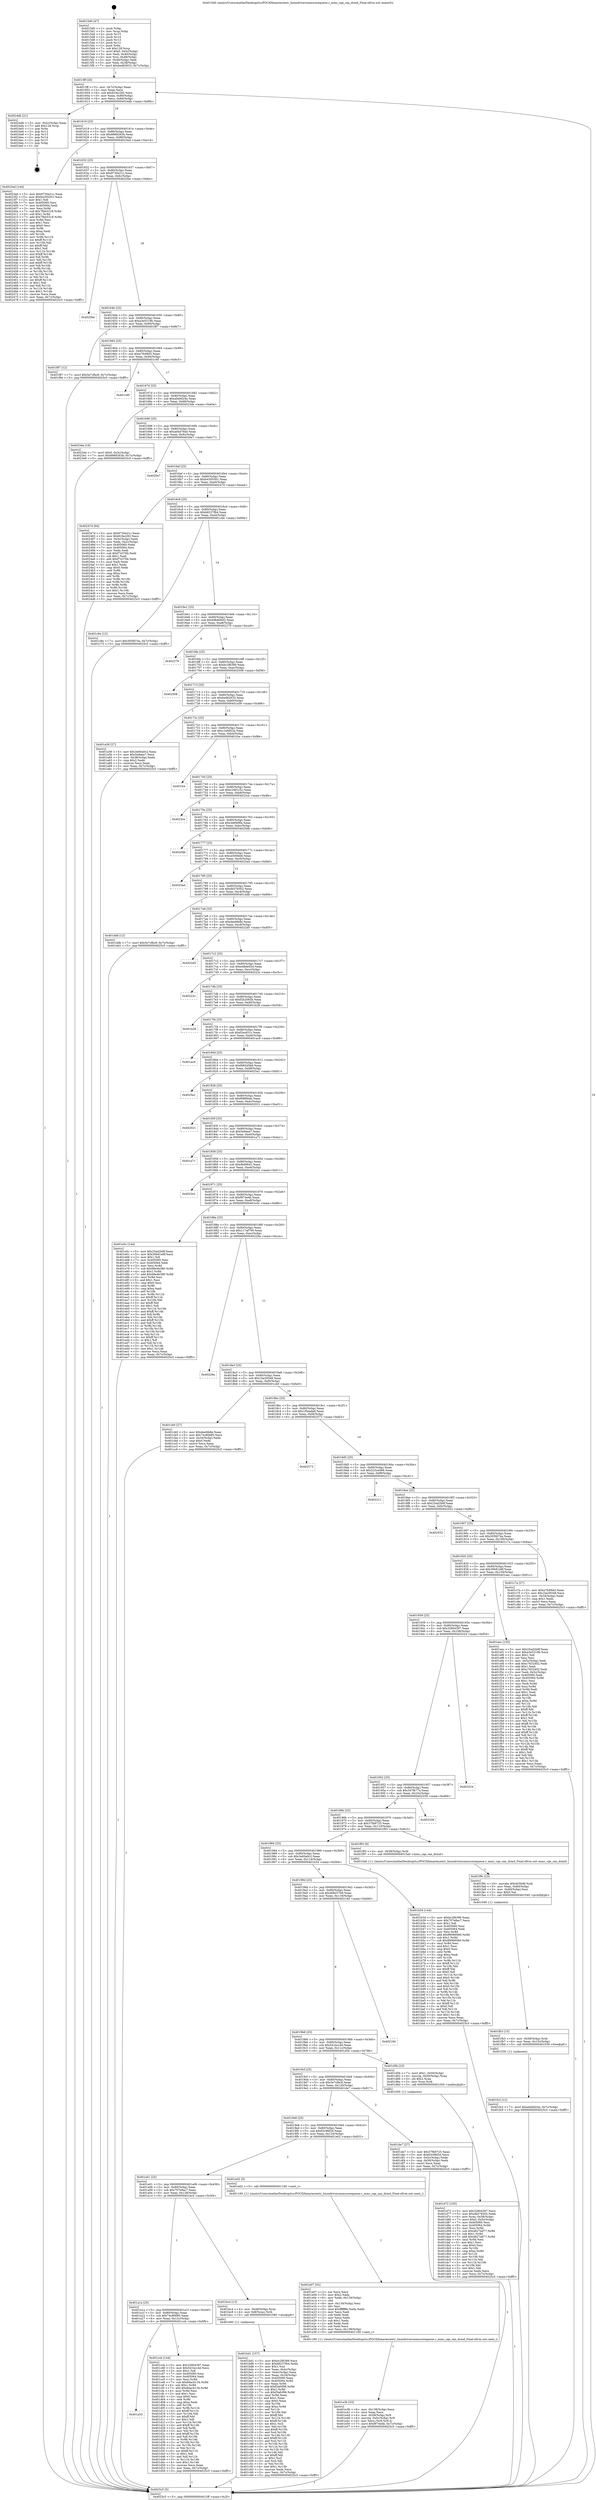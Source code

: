 digraph "0x4015d0" {
  label = "0x4015d0 (/mnt/c/Users/mathe/Desktop/tcc/POCII/binaries/extr_linuxdriversmmccorequeue.c_mmc_cqe_can_dcmd_Final-ollvm.out::main(0))"
  labelloc = "t"
  node[shape=record]

  Entry [label="",width=0.3,height=0.3,shape=circle,fillcolor=black,style=filled]
  "0x4015ff" [label="{
     0x4015ff [26]\l
     | [instrs]\l
     &nbsp;&nbsp;0x4015ff \<+3\>: mov -0x7c(%rbp),%eax\l
     &nbsp;&nbsp;0x401602 \<+2\>: mov %eax,%ecx\l
     &nbsp;&nbsp;0x401604 \<+6\>: sub $0x81fec282,%ecx\l
     &nbsp;&nbsp;0x40160a \<+3\>: mov %eax,-0x80(%rbp)\l
     &nbsp;&nbsp;0x40160d \<+6\>: mov %ecx,-0x84(%rbp)\l
     &nbsp;&nbsp;0x401613 \<+6\>: je 00000000004024db \<main+0xf0b\>\l
  }"]
  "0x4024db" [label="{
     0x4024db [21]\l
     | [instrs]\l
     &nbsp;&nbsp;0x4024db \<+3\>: mov -0x2c(%rbp),%eax\l
     &nbsp;&nbsp;0x4024de \<+7\>: add $0x128,%rsp\l
     &nbsp;&nbsp;0x4024e5 \<+1\>: pop %rbx\l
     &nbsp;&nbsp;0x4024e6 \<+2\>: pop %r12\l
     &nbsp;&nbsp;0x4024e8 \<+2\>: pop %r13\l
     &nbsp;&nbsp;0x4024ea \<+2\>: pop %r14\l
     &nbsp;&nbsp;0x4024ec \<+2\>: pop %r15\l
     &nbsp;&nbsp;0x4024ee \<+1\>: pop %rbp\l
     &nbsp;&nbsp;0x4024ef \<+1\>: ret\l
  }"]
  "0x401619" [label="{
     0x401619 [25]\l
     | [instrs]\l
     &nbsp;&nbsp;0x401619 \<+5\>: jmp 000000000040161e \<main+0x4e\>\l
     &nbsp;&nbsp;0x40161e \<+3\>: mov -0x80(%rbp),%eax\l
     &nbsp;&nbsp;0x401621 \<+5\>: sub $0x8968263b,%eax\l
     &nbsp;&nbsp;0x401626 \<+6\>: mov %eax,-0x88(%rbp)\l
     &nbsp;&nbsp;0x40162c \<+6\>: je 00000000004023ed \<main+0xe1d\>\l
  }"]
  Exit [label="",width=0.3,height=0.3,shape=circle,fillcolor=black,style=filled,peripheries=2]
  "0x4023ed" [label="{
     0x4023ed [144]\l
     | [instrs]\l
     &nbsp;&nbsp;0x4023ed \<+5\>: mov $0x9730e21c,%eax\l
     &nbsp;&nbsp;0x4023f2 \<+5\>: mov $0xb4305501,%ecx\l
     &nbsp;&nbsp;0x4023f7 \<+2\>: mov $0x1,%dl\l
     &nbsp;&nbsp;0x4023f9 \<+7\>: mov 0x405060,%esi\l
     &nbsp;&nbsp;0x402400 \<+7\>: mov 0x405064,%edi\l
     &nbsp;&nbsp;0x402407 \<+3\>: mov %esi,%r8d\l
     &nbsp;&nbsp;0x40240a \<+7\>: sub $0x7fbb5318,%r8d\l
     &nbsp;&nbsp;0x402411 \<+4\>: sub $0x1,%r8d\l
     &nbsp;&nbsp;0x402415 \<+7\>: add $0x7fbb5318,%r8d\l
     &nbsp;&nbsp;0x40241c \<+4\>: imul %r8d,%esi\l
     &nbsp;&nbsp;0x402420 \<+3\>: and $0x1,%esi\l
     &nbsp;&nbsp;0x402423 \<+3\>: cmp $0x0,%esi\l
     &nbsp;&nbsp;0x402426 \<+4\>: sete %r9b\l
     &nbsp;&nbsp;0x40242a \<+3\>: cmp $0xa,%edi\l
     &nbsp;&nbsp;0x40242d \<+4\>: setl %r10b\l
     &nbsp;&nbsp;0x402431 \<+3\>: mov %r9b,%r11b\l
     &nbsp;&nbsp;0x402434 \<+4\>: xor $0xff,%r11b\l
     &nbsp;&nbsp;0x402438 \<+3\>: mov %r10b,%bl\l
     &nbsp;&nbsp;0x40243b \<+3\>: xor $0xff,%bl\l
     &nbsp;&nbsp;0x40243e \<+3\>: xor $0x1,%dl\l
     &nbsp;&nbsp;0x402441 \<+3\>: mov %r11b,%r14b\l
     &nbsp;&nbsp;0x402444 \<+4\>: and $0xff,%r14b\l
     &nbsp;&nbsp;0x402448 \<+3\>: and %dl,%r9b\l
     &nbsp;&nbsp;0x40244b \<+3\>: mov %bl,%r15b\l
     &nbsp;&nbsp;0x40244e \<+4\>: and $0xff,%r15b\l
     &nbsp;&nbsp;0x402452 \<+3\>: and %dl,%r10b\l
     &nbsp;&nbsp;0x402455 \<+3\>: or %r9b,%r14b\l
     &nbsp;&nbsp;0x402458 \<+3\>: or %r10b,%r15b\l
     &nbsp;&nbsp;0x40245b \<+3\>: xor %r15b,%r14b\l
     &nbsp;&nbsp;0x40245e \<+3\>: or %bl,%r11b\l
     &nbsp;&nbsp;0x402461 \<+4\>: xor $0xff,%r11b\l
     &nbsp;&nbsp;0x402465 \<+3\>: or $0x1,%dl\l
     &nbsp;&nbsp;0x402468 \<+3\>: and %dl,%r11b\l
     &nbsp;&nbsp;0x40246b \<+3\>: or %r11b,%r14b\l
     &nbsp;&nbsp;0x40246e \<+4\>: test $0x1,%r14b\l
     &nbsp;&nbsp;0x402472 \<+3\>: cmovne %ecx,%eax\l
     &nbsp;&nbsp;0x402475 \<+3\>: mov %eax,-0x7c(%rbp)\l
     &nbsp;&nbsp;0x402478 \<+5\>: jmp 00000000004025c5 \<main+0xff5\>\l
  }"]
  "0x401632" [label="{
     0x401632 [25]\l
     | [instrs]\l
     &nbsp;&nbsp;0x401632 \<+5\>: jmp 0000000000401637 \<main+0x67\>\l
     &nbsp;&nbsp;0x401637 \<+3\>: mov -0x80(%rbp),%eax\l
     &nbsp;&nbsp;0x40163a \<+5\>: sub $0x9730e21c,%eax\l
     &nbsp;&nbsp;0x40163f \<+6\>: mov %eax,-0x8c(%rbp)\l
     &nbsp;&nbsp;0x401645 \<+6\>: je 00000000004025be \<main+0xfee\>\l
  }"]
  "0x401fc2" [label="{
     0x401fc2 [12]\l
     | [instrs]\l
     &nbsp;&nbsp;0x401fc2 \<+7\>: movl $0xa9a9d24e,-0x7c(%rbp)\l
     &nbsp;&nbsp;0x401fc9 \<+5\>: jmp 00000000004025c5 \<main+0xff5\>\l
  }"]
  "0x4025be" [label="{
     0x4025be\l
  }", style=dashed]
  "0x40164b" [label="{
     0x40164b [25]\l
     | [instrs]\l
     &nbsp;&nbsp;0x40164b \<+5\>: jmp 0000000000401650 \<main+0x80\>\l
     &nbsp;&nbsp;0x401650 \<+3\>: mov -0x80(%rbp),%eax\l
     &nbsp;&nbsp;0x401653 \<+5\>: sub $0xa3e5319b,%eax\l
     &nbsp;&nbsp;0x401658 \<+6\>: mov %eax,-0x90(%rbp)\l
     &nbsp;&nbsp;0x40165e \<+6\>: je 0000000000401f87 \<main+0x9b7\>\l
  }"]
  "0x401fb3" [label="{
     0x401fb3 [15]\l
     | [instrs]\l
     &nbsp;&nbsp;0x401fb3 \<+4\>: mov -0x58(%rbp),%rdi\l
     &nbsp;&nbsp;0x401fb7 \<+6\>: mov %eax,-0x13c(%rbp)\l
     &nbsp;&nbsp;0x401fbd \<+5\>: call 0000000000401030 \<free@plt\>\l
     | [calls]\l
     &nbsp;&nbsp;0x401030 \{1\} (unknown)\l
  }"]
  "0x401f87" [label="{
     0x401f87 [12]\l
     | [instrs]\l
     &nbsp;&nbsp;0x401f87 \<+7\>: movl $0x5e7cfbc9,-0x7c(%rbp)\l
     &nbsp;&nbsp;0x401f8e \<+5\>: jmp 00000000004025c5 \<main+0xff5\>\l
  }"]
  "0x401664" [label="{
     0x401664 [25]\l
     | [instrs]\l
     &nbsp;&nbsp;0x401664 \<+5\>: jmp 0000000000401669 \<main+0x99\>\l
     &nbsp;&nbsp;0x401669 \<+3\>: mov -0x80(%rbp),%eax\l
     &nbsp;&nbsp;0x40166c \<+5\>: sub $0xa7fc89d3,%eax\l
     &nbsp;&nbsp;0x401671 \<+6\>: mov %eax,-0x94(%rbp)\l
     &nbsp;&nbsp;0x401677 \<+6\>: je 0000000000401c95 \<main+0x6c5\>\l
  }"]
  "0x401f9c" [label="{
     0x401f9c [23]\l
     | [instrs]\l
     &nbsp;&nbsp;0x401f9c \<+10\>: movabs $0x4030d6,%rdi\l
     &nbsp;&nbsp;0x401fa6 \<+3\>: mov %eax,-0x60(%rbp)\l
     &nbsp;&nbsp;0x401fa9 \<+3\>: mov -0x60(%rbp),%esi\l
     &nbsp;&nbsp;0x401fac \<+2\>: mov $0x0,%al\l
     &nbsp;&nbsp;0x401fae \<+5\>: call 0000000000401040 \<printf@plt\>\l
     | [calls]\l
     &nbsp;&nbsp;0x401040 \{1\} (unknown)\l
  }"]
  "0x401c95" [label="{
     0x401c95\l
  }", style=dashed]
  "0x40167d" [label="{
     0x40167d [25]\l
     | [instrs]\l
     &nbsp;&nbsp;0x40167d \<+5\>: jmp 0000000000401682 \<main+0xb2\>\l
     &nbsp;&nbsp;0x401682 \<+3\>: mov -0x80(%rbp),%eax\l
     &nbsp;&nbsp;0x401685 \<+5\>: sub $0xa9a9d24e,%eax\l
     &nbsp;&nbsp;0x40168a \<+6\>: mov %eax,-0x98(%rbp)\l
     &nbsp;&nbsp;0x401690 \<+6\>: je 00000000004023da \<main+0xe0a\>\l
  }"]
  "0x401e3b" [label="{
     0x401e3b [33]\l
     | [instrs]\l
     &nbsp;&nbsp;0x401e3b \<+6\>: mov -0x138(%rbp),%ecx\l
     &nbsp;&nbsp;0x401e41 \<+3\>: imul %eax,%ecx\l
     &nbsp;&nbsp;0x401e44 \<+4\>: mov -0x58(%rbp),%r8\l
     &nbsp;&nbsp;0x401e48 \<+4\>: movslq -0x5c(%rbp),%r9\l
     &nbsp;&nbsp;0x401e4c \<+4\>: mov %ecx,(%r8,%r9,4)\l
     &nbsp;&nbsp;0x401e50 \<+7\>: movl $0xf974e4b,-0x7c(%rbp)\l
     &nbsp;&nbsp;0x401e57 \<+5\>: jmp 00000000004025c5 \<main+0xff5\>\l
  }"]
  "0x4023da" [label="{
     0x4023da [19]\l
     | [instrs]\l
     &nbsp;&nbsp;0x4023da \<+7\>: movl $0x0,-0x3c(%rbp)\l
     &nbsp;&nbsp;0x4023e1 \<+7\>: movl $0x8968263b,-0x7c(%rbp)\l
     &nbsp;&nbsp;0x4023e8 \<+5\>: jmp 00000000004025c5 \<main+0xff5\>\l
  }"]
  "0x401696" [label="{
     0x401696 [25]\l
     | [instrs]\l
     &nbsp;&nbsp;0x401696 \<+5\>: jmp 000000000040169b \<main+0xcb\>\l
     &nbsp;&nbsp;0x40169b \<+3\>: mov -0x80(%rbp),%eax\l
     &nbsp;&nbsp;0x40169e \<+5\>: sub $0xad4d79a0,%eax\l
     &nbsp;&nbsp;0x4016a3 \<+6\>: mov %eax,-0x9c(%rbp)\l
     &nbsp;&nbsp;0x4016a9 \<+6\>: je 00000000004020e7 \<main+0xb17\>\l
  }"]
  "0x401e07" [label="{
     0x401e07 [52]\l
     | [instrs]\l
     &nbsp;&nbsp;0x401e07 \<+2\>: xor %ecx,%ecx\l
     &nbsp;&nbsp;0x401e09 \<+5\>: mov $0x2,%edx\l
     &nbsp;&nbsp;0x401e0e \<+6\>: mov %edx,-0x134(%rbp)\l
     &nbsp;&nbsp;0x401e14 \<+1\>: cltd\l
     &nbsp;&nbsp;0x401e15 \<+6\>: mov -0x134(%rbp),%esi\l
     &nbsp;&nbsp;0x401e1b \<+2\>: idiv %esi\l
     &nbsp;&nbsp;0x401e1d \<+6\>: imul $0xfffffffe,%edx,%edx\l
     &nbsp;&nbsp;0x401e23 \<+2\>: mov %ecx,%edi\l
     &nbsp;&nbsp;0x401e25 \<+2\>: sub %edx,%edi\l
     &nbsp;&nbsp;0x401e27 \<+2\>: mov %ecx,%edx\l
     &nbsp;&nbsp;0x401e29 \<+3\>: sub $0x1,%edx\l
     &nbsp;&nbsp;0x401e2c \<+2\>: add %edx,%edi\l
     &nbsp;&nbsp;0x401e2e \<+2\>: sub %edi,%ecx\l
     &nbsp;&nbsp;0x401e30 \<+6\>: mov %ecx,-0x138(%rbp)\l
     &nbsp;&nbsp;0x401e36 \<+5\>: call 0000000000401160 \<next_i\>\l
     | [calls]\l
     &nbsp;&nbsp;0x401160 \{1\} (/mnt/c/Users/mathe/Desktop/tcc/POCII/binaries/extr_linuxdriversmmccorequeue.c_mmc_cqe_can_dcmd_Final-ollvm.out::next_i)\l
  }"]
  "0x4020e7" [label="{
     0x4020e7\l
  }", style=dashed]
  "0x4016af" [label="{
     0x4016af [25]\l
     | [instrs]\l
     &nbsp;&nbsp;0x4016af \<+5\>: jmp 00000000004016b4 \<main+0xe4\>\l
     &nbsp;&nbsp;0x4016b4 \<+3\>: mov -0x80(%rbp),%eax\l
     &nbsp;&nbsp;0x4016b7 \<+5\>: sub $0xb4305501,%eax\l
     &nbsp;&nbsp;0x4016bc \<+6\>: mov %eax,-0xa0(%rbp)\l
     &nbsp;&nbsp;0x4016c2 \<+6\>: je 000000000040247d \<main+0xead\>\l
  }"]
  "0x401d72" [label="{
     0x401d72 [105]\l
     | [instrs]\l
     &nbsp;&nbsp;0x401d72 \<+5\>: mov $0x32804397,%ecx\l
     &nbsp;&nbsp;0x401d77 \<+5\>: mov $0xdb578302,%edx\l
     &nbsp;&nbsp;0x401d7c \<+4\>: mov %rax,-0x58(%rbp)\l
     &nbsp;&nbsp;0x401d80 \<+7\>: movl $0x0,-0x5c(%rbp)\l
     &nbsp;&nbsp;0x401d87 \<+7\>: mov 0x405060,%esi\l
     &nbsp;&nbsp;0x401d8e \<+8\>: mov 0x405064,%r8d\l
     &nbsp;&nbsp;0x401d96 \<+3\>: mov %esi,%r9d\l
     &nbsp;&nbsp;0x401d99 \<+7\>: sub $0x4827dd77,%r9d\l
     &nbsp;&nbsp;0x401da0 \<+4\>: sub $0x1,%r9d\l
     &nbsp;&nbsp;0x401da4 \<+7\>: add $0x4827dd77,%r9d\l
     &nbsp;&nbsp;0x401dab \<+4\>: imul %r9d,%esi\l
     &nbsp;&nbsp;0x401daf \<+3\>: and $0x1,%esi\l
     &nbsp;&nbsp;0x401db2 \<+3\>: cmp $0x0,%esi\l
     &nbsp;&nbsp;0x401db5 \<+4\>: sete %r10b\l
     &nbsp;&nbsp;0x401db9 \<+4\>: cmp $0xa,%r8d\l
     &nbsp;&nbsp;0x401dbd \<+4\>: setl %r11b\l
     &nbsp;&nbsp;0x401dc1 \<+3\>: mov %r10b,%bl\l
     &nbsp;&nbsp;0x401dc4 \<+3\>: and %r11b,%bl\l
     &nbsp;&nbsp;0x401dc7 \<+3\>: xor %r11b,%r10b\l
     &nbsp;&nbsp;0x401dca \<+3\>: or %r10b,%bl\l
     &nbsp;&nbsp;0x401dcd \<+3\>: test $0x1,%bl\l
     &nbsp;&nbsp;0x401dd0 \<+3\>: cmovne %edx,%ecx\l
     &nbsp;&nbsp;0x401dd3 \<+3\>: mov %ecx,-0x7c(%rbp)\l
     &nbsp;&nbsp;0x401dd6 \<+5\>: jmp 00000000004025c5 \<main+0xff5\>\l
  }"]
  "0x40247d" [label="{
     0x40247d [94]\l
     | [instrs]\l
     &nbsp;&nbsp;0x40247d \<+5\>: mov $0x9730e21c,%eax\l
     &nbsp;&nbsp;0x402482 \<+5\>: mov $0x81fec282,%ecx\l
     &nbsp;&nbsp;0x402487 \<+3\>: mov -0x3c(%rbp),%edx\l
     &nbsp;&nbsp;0x40248a \<+3\>: mov %edx,-0x2c(%rbp)\l
     &nbsp;&nbsp;0x40248d \<+7\>: mov 0x405060,%edx\l
     &nbsp;&nbsp;0x402494 \<+7\>: mov 0x405064,%esi\l
     &nbsp;&nbsp;0x40249b \<+2\>: mov %edx,%edi\l
     &nbsp;&nbsp;0x40249d \<+6\>: sub $0xf74376b,%edi\l
     &nbsp;&nbsp;0x4024a3 \<+3\>: sub $0x1,%edi\l
     &nbsp;&nbsp;0x4024a6 \<+6\>: add $0xf74376b,%edi\l
     &nbsp;&nbsp;0x4024ac \<+3\>: imul %edi,%edx\l
     &nbsp;&nbsp;0x4024af \<+3\>: and $0x1,%edx\l
     &nbsp;&nbsp;0x4024b2 \<+3\>: cmp $0x0,%edx\l
     &nbsp;&nbsp;0x4024b5 \<+4\>: sete %r8b\l
     &nbsp;&nbsp;0x4024b9 \<+3\>: cmp $0xa,%esi\l
     &nbsp;&nbsp;0x4024bc \<+4\>: setl %r9b\l
     &nbsp;&nbsp;0x4024c0 \<+3\>: mov %r8b,%r10b\l
     &nbsp;&nbsp;0x4024c3 \<+3\>: and %r9b,%r10b\l
     &nbsp;&nbsp;0x4024c6 \<+3\>: xor %r9b,%r8b\l
     &nbsp;&nbsp;0x4024c9 \<+3\>: or %r8b,%r10b\l
     &nbsp;&nbsp;0x4024cc \<+4\>: test $0x1,%r10b\l
     &nbsp;&nbsp;0x4024d0 \<+3\>: cmovne %ecx,%eax\l
     &nbsp;&nbsp;0x4024d3 \<+3\>: mov %eax,-0x7c(%rbp)\l
     &nbsp;&nbsp;0x4024d6 \<+5\>: jmp 00000000004025c5 \<main+0xff5\>\l
  }"]
  "0x4016c8" [label="{
     0x4016c8 [25]\l
     | [instrs]\l
     &nbsp;&nbsp;0x4016c8 \<+5\>: jmp 00000000004016cd \<main+0xfd\>\l
     &nbsp;&nbsp;0x4016cd \<+3\>: mov -0x80(%rbp),%eax\l
     &nbsp;&nbsp;0x4016d0 \<+5\>: sub $0xb8237fb4,%eax\l
     &nbsp;&nbsp;0x4016d5 \<+6\>: mov %eax,-0xa4(%rbp)\l
     &nbsp;&nbsp;0x4016db \<+6\>: je 0000000000401c6e \<main+0x69e\>\l
  }"]
  "0x401a33" [label="{
     0x401a33\l
  }", style=dashed]
  "0x401c6e" [label="{
     0x401c6e [12]\l
     | [instrs]\l
     &nbsp;&nbsp;0x401c6e \<+7\>: movl $0x305fd74a,-0x7c(%rbp)\l
     &nbsp;&nbsp;0x401c75 \<+5\>: jmp 00000000004025c5 \<main+0xff5\>\l
  }"]
  "0x4016e1" [label="{
     0x4016e1 [25]\l
     | [instrs]\l
     &nbsp;&nbsp;0x4016e1 \<+5\>: jmp 00000000004016e6 \<main+0x116\>\l
     &nbsp;&nbsp;0x4016e6 \<+3\>: mov -0x80(%rbp),%eax\l
     &nbsp;&nbsp;0x4016e9 \<+5\>: sub $0xb9b8d0d2,%eax\l
     &nbsp;&nbsp;0x4016ee \<+6\>: mov %eax,-0xa8(%rbp)\l
     &nbsp;&nbsp;0x4016f4 \<+6\>: je 0000000000402279 \<main+0xca9\>\l
  }"]
  "0x401ccb" [label="{
     0x401ccb [144]\l
     | [instrs]\l
     &nbsp;&nbsp;0x401ccb \<+5\>: mov $0x32804397,%eax\l
     &nbsp;&nbsp;0x401cd0 \<+5\>: mov $0x541bcc4d,%ecx\l
     &nbsp;&nbsp;0x401cd5 \<+2\>: mov $0x1,%dl\l
     &nbsp;&nbsp;0x401cd7 \<+7\>: mov 0x405060,%esi\l
     &nbsp;&nbsp;0x401cde \<+7\>: mov 0x405064,%edi\l
     &nbsp;&nbsp;0x401ce5 \<+3\>: mov %esi,%r8d\l
     &nbsp;&nbsp;0x401ce8 \<+7\>: sub $0x8dacb134,%r8d\l
     &nbsp;&nbsp;0x401cef \<+4\>: sub $0x1,%r8d\l
     &nbsp;&nbsp;0x401cf3 \<+7\>: add $0x8dacb134,%r8d\l
     &nbsp;&nbsp;0x401cfa \<+4\>: imul %r8d,%esi\l
     &nbsp;&nbsp;0x401cfe \<+3\>: and $0x1,%esi\l
     &nbsp;&nbsp;0x401d01 \<+3\>: cmp $0x0,%esi\l
     &nbsp;&nbsp;0x401d04 \<+4\>: sete %r9b\l
     &nbsp;&nbsp;0x401d08 \<+3\>: cmp $0xa,%edi\l
     &nbsp;&nbsp;0x401d0b \<+4\>: setl %r10b\l
     &nbsp;&nbsp;0x401d0f \<+3\>: mov %r9b,%r11b\l
     &nbsp;&nbsp;0x401d12 \<+4\>: xor $0xff,%r11b\l
     &nbsp;&nbsp;0x401d16 \<+3\>: mov %r10b,%bl\l
     &nbsp;&nbsp;0x401d19 \<+3\>: xor $0xff,%bl\l
     &nbsp;&nbsp;0x401d1c \<+3\>: xor $0x1,%dl\l
     &nbsp;&nbsp;0x401d1f \<+3\>: mov %r11b,%r14b\l
     &nbsp;&nbsp;0x401d22 \<+4\>: and $0xff,%r14b\l
     &nbsp;&nbsp;0x401d26 \<+3\>: and %dl,%r9b\l
     &nbsp;&nbsp;0x401d29 \<+3\>: mov %bl,%r15b\l
     &nbsp;&nbsp;0x401d2c \<+4\>: and $0xff,%r15b\l
     &nbsp;&nbsp;0x401d30 \<+3\>: and %dl,%r10b\l
     &nbsp;&nbsp;0x401d33 \<+3\>: or %r9b,%r14b\l
     &nbsp;&nbsp;0x401d36 \<+3\>: or %r10b,%r15b\l
     &nbsp;&nbsp;0x401d39 \<+3\>: xor %r15b,%r14b\l
     &nbsp;&nbsp;0x401d3c \<+3\>: or %bl,%r11b\l
     &nbsp;&nbsp;0x401d3f \<+4\>: xor $0xff,%r11b\l
     &nbsp;&nbsp;0x401d43 \<+3\>: or $0x1,%dl\l
     &nbsp;&nbsp;0x401d46 \<+3\>: and %dl,%r11b\l
     &nbsp;&nbsp;0x401d49 \<+3\>: or %r11b,%r14b\l
     &nbsp;&nbsp;0x401d4c \<+4\>: test $0x1,%r14b\l
     &nbsp;&nbsp;0x401d50 \<+3\>: cmovne %ecx,%eax\l
     &nbsp;&nbsp;0x401d53 \<+3\>: mov %eax,-0x7c(%rbp)\l
     &nbsp;&nbsp;0x401d56 \<+5\>: jmp 00000000004025c5 \<main+0xff5\>\l
  }"]
  "0x402279" [label="{
     0x402279\l
  }", style=dashed]
  "0x4016fa" [label="{
     0x4016fa [25]\l
     | [instrs]\l
     &nbsp;&nbsp;0x4016fa \<+5\>: jmp 00000000004016ff \<main+0x12f\>\l
     &nbsp;&nbsp;0x4016ff \<+3\>: mov -0x80(%rbp),%eax\l
     &nbsp;&nbsp;0x401702 \<+5\>: sub $0xbc2f6399,%eax\l
     &nbsp;&nbsp;0x401707 \<+6\>: mov %eax,-0xac(%rbp)\l
     &nbsp;&nbsp;0x40170d \<+6\>: je 0000000000402508 \<main+0xf38\>\l
  }"]
  "0x401bd1" [label="{
     0x401bd1 [157]\l
     | [instrs]\l
     &nbsp;&nbsp;0x401bd1 \<+5\>: mov $0xbc2f6399,%ecx\l
     &nbsp;&nbsp;0x401bd6 \<+5\>: mov $0xb8237fb4,%edx\l
     &nbsp;&nbsp;0x401bdb \<+3\>: mov $0x1,%sil\l
     &nbsp;&nbsp;0x401bde \<+3\>: mov %eax,-0x4c(%rbp)\l
     &nbsp;&nbsp;0x401be1 \<+3\>: mov -0x4c(%rbp),%eax\l
     &nbsp;&nbsp;0x401be4 \<+3\>: mov %eax,-0x34(%rbp)\l
     &nbsp;&nbsp;0x401be7 \<+7\>: mov 0x405060,%eax\l
     &nbsp;&nbsp;0x401bee \<+8\>: mov 0x405064,%r8d\l
     &nbsp;&nbsp;0x401bf6 \<+3\>: mov %eax,%r9d\l
     &nbsp;&nbsp;0x401bf9 \<+7\>: add $0xf3afcf96,%r9d\l
     &nbsp;&nbsp;0x401c00 \<+4\>: sub $0x1,%r9d\l
     &nbsp;&nbsp;0x401c04 \<+7\>: sub $0xf3afcf96,%r9d\l
     &nbsp;&nbsp;0x401c0b \<+4\>: imul %r9d,%eax\l
     &nbsp;&nbsp;0x401c0f \<+3\>: and $0x1,%eax\l
     &nbsp;&nbsp;0x401c12 \<+3\>: cmp $0x0,%eax\l
     &nbsp;&nbsp;0x401c15 \<+4\>: sete %r10b\l
     &nbsp;&nbsp;0x401c19 \<+4\>: cmp $0xa,%r8d\l
     &nbsp;&nbsp;0x401c1d \<+4\>: setl %r11b\l
     &nbsp;&nbsp;0x401c21 \<+3\>: mov %r10b,%bl\l
     &nbsp;&nbsp;0x401c24 \<+3\>: xor $0xff,%bl\l
     &nbsp;&nbsp;0x401c27 \<+3\>: mov %r11b,%r14b\l
     &nbsp;&nbsp;0x401c2a \<+4\>: xor $0xff,%r14b\l
     &nbsp;&nbsp;0x401c2e \<+4\>: xor $0x1,%sil\l
     &nbsp;&nbsp;0x401c32 \<+3\>: mov %bl,%r15b\l
     &nbsp;&nbsp;0x401c35 \<+4\>: and $0xff,%r15b\l
     &nbsp;&nbsp;0x401c39 \<+3\>: and %sil,%r10b\l
     &nbsp;&nbsp;0x401c3c \<+3\>: mov %r14b,%r12b\l
     &nbsp;&nbsp;0x401c3f \<+4\>: and $0xff,%r12b\l
     &nbsp;&nbsp;0x401c43 \<+3\>: and %sil,%r11b\l
     &nbsp;&nbsp;0x401c46 \<+3\>: or %r10b,%r15b\l
     &nbsp;&nbsp;0x401c49 \<+3\>: or %r11b,%r12b\l
     &nbsp;&nbsp;0x401c4c \<+3\>: xor %r12b,%r15b\l
     &nbsp;&nbsp;0x401c4f \<+3\>: or %r14b,%bl\l
     &nbsp;&nbsp;0x401c52 \<+3\>: xor $0xff,%bl\l
     &nbsp;&nbsp;0x401c55 \<+4\>: or $0x1,%sil\l
     &nbsp;&nbsp;0x401c59 \<+3\>: and %sil,%bl\l
     &nbsp;&nbsp;0x401c5c \<+3\>: or %bl,%r15b\l
     &nbsp;&nbsp;0x401c5f \<+4\>: test $0x1,%r15b\l
     &nbsp;&nbsp;0x401c63 \<+3\>: cmovne %edx,%ecx\l
     &nbsp;&nbsp;0x401c66 \<+3\>: mov %ecx,-0x7c(%rbp)\l
     &nbsp;&nbsp;0x401c69 \<+5\>: jmp 00000000004025c5 \<main+0xff5\>\l
  }"]
  "0x402508" [label="{
     0x402508\l
  }", style=dashed]
  "0x401713" [label="{
     0x401713 [25]\l
     | [instrs]\l
     &nbsp;&nbsp;0x401713 \<+5\>: jmp 0000000000401718 \<main+0x148\>\l
     &nbsp;&nbsp;0x401718 \<+3\>: mov -0x80(%rbp),%eax\l
     &nbsp;&nbsp;0x40171b \<+5\>: sub $0xbed62633,%eax\l
     &nbsp;&nbsp;0x401720 \<+6\>: mov %eax,-0xb0(%rbp)\l
     &nbsp;&nbsp;0x401726 \<+6\>: je 0000000000401a56 \<main+0x486\>\l
  }"]
  "0x401a1a" [label="{
     0x401a1a [25]\l
     | [instrs]\l
     &nbsp;&nbsp;0x401a1a \<+5\>: jmp 0000000000401a1f \<main+0x44f\>\l
     &nbsp;&nbsp;0x401a1f \<+3\>: mov -0x80(%rbp),%eax\l
     &nbsp;&nbsp;0x401a22 \<+5\>: sub $0x74c80685,%eax\l
     &nbsp;&nbsp;0x401a27 \<+6\>: mov %eax,-0x12c(%rbp)\l
     &nbsp;&nbsp;0x401a2d \<+6\>: je 0000000000401ccb \<main+0x6fb\>\l
  }"]
  "0x401a56" [label="{
     0x401a56 [27]\l
     | [instrs]\l
     &nbsp;&nbsp;0x401a56 \<+5\>: mov $0x3e60a0c2,%eax\l
     &nbsp;&nbsp;0x401a5b \<+5\>: mov $0x5e9aea7,%ecx\l
     &nbsp;&nbsp;0x401a60 \<+3\>: mov -0x38(%rbp),%edx\l
     &nbsp;&nbsp;0x401a63 \<+3\>: cmp $0x2,%edx\l
     &nbsp;&nbsp;0x401a66 \<+3\>: cmovne %ecx,%eax\l
     &nbsp;&nbsp;0x401a69 \<+3\>: mov %eax,-0x7c(%rbp)\l
     &nbsp;&nbsp;0x401a6c \<+5\>: jmp 00000000004025c5 \<main+0xff5\>\l
  }"]
  "0x40172c" [label="{
     0x40172c [25]\l
     | [instrs]\l
     &nbsp;&nbsp;0x40172c \<+5\>: jmp 0000000000401731 \<main+0x161\>\l
     &nbsp;&nbsp;0x401731 \<+3\>: mov -0x80(%rbp),%eax\l
     &nbsp;&nbsp;0x401734 \<+5\>: sub $0xc1e6853a,%eax\l
     &nbsp;&nbsp;0x401739 \<+6\>: mov %eax,-0xb4(%rbp)\l
     &nbsp;&nbsp;0x40173f \<+6\>: je 0000000000401fce \<main+0x9fe\>\l
  }"]
  "0x4025c5" [label="{
     0x4025c5 [5]\l
     | [instrs]\l
     &nbsp;&nbsp;0x4025c5 \<+5\>: jmp 00000000004015ff \<main+0x2f\>\l
  }"]
  "0x4015d0" [label="{
     0x4015d0 [47]\l
     | [instrs]\l
     &nbsp;&nbsp;0x4015d0 \<+1\>: push %rbp\l
     &nbsp;&nbsp;0x4015d1 \<+3\>: mov %rsp,%rbp\l
     &nbsp;&nbsp;0x4015d4 \<+2\>: push %r15\l
     &nbsp;&nbsp;0x4015d6 \<+2\>: push %r14\l
     &nbsp;&nbsp;0x4015d8 \<+2\>: push %r13\l
     &nbsp;&nbsp;0x4015da \<+2\>: push %r12\l
     &nbsp;&nbsp;0x4015dc \<+1\>: push %rbx\l
     &nbsp;&nbsp;0x4015dd \<+7\>: sub $0x128,%rsp\l
     &nbsp;&nbsp;0x4015e4 \<+7\>: movl $0x0,-0x3c(%rbp)\l
     &nbsp;&nbsp;0x4015eb \<+3\>: mov %edi,-0x40(%rbp)\l
     &nbsp;&nbsp;0x4015ee \<+4\>: mov %rsi,-0x48(%rbp)\l
     &nbsp;&nbsp;0x4015f2 \<+3\>: mov -0x40(%rbp),%edi\l
     &nbsp;&nbsp;0x4015f5 \<+3\>: mov %edi,-0x38(%rbp)\l
     &nbsp;&nbsp;0x4015f8 \<+7\>: movl $0xbed62633,-0x7c(%rbp)\l
  }"]
  "0x401bc4" [label="{
     0x401bc4 [13]\l
     | [instrs]\l
     &nbsp;&nbsp;0x401bc4 \<+4\>: mov -0x48(%rbp),%rax\l
     &nbsp;&nbsp;0x401bc8 \<+4\>: mov 0x8(%rax),%rdi\l
     &nbsp;&nbsp;0x401bcc \<+5\>: call 0000000000401060 \<atoi@plt\>\l
     | [calls]\l
     &nbsp;&nbsp;0x401060 \{1\} (unknown)\l
  }"]
  "0x401fce" [label="{
     0x401fce\l
  }", style=dashed]
  "0x401745" [label="{
     0x401745 [25]\l
     | [instrs]\l
     &nbsp;&nbsp;0x401745 \<+5\>: jmp 000000000040174a \<main+0x17a\>\l
     &nbsp;&nbsp;0x40174a \<+3\>: mov -0x80(%rbp),%eax\l
     &nbsp;&nbsp;0x40174d \<+5\>: sub $0xc2481c5c,%eax\l
     &nbsp;&nbsp;0x401752 \<+6\>: mov %eax,-0xb8(%rbp)\l
     &nbsp;&nbsp;0x401758 \<+6\>: je 00000000004023ce \<main+0xdfe\>\l
  }"]
  "0x401a01" [label="{
     0x401a01 [25]\l
     | [instrs]\l
     &nbsp;&nbsp;0x401a01 \<+5\>: jmp 0000000000401a06 \<main+0x436\>\l
     &nbsp;&nbsp;0x401a06 \<+3\>: mov -0x80(%rbp),%eax\l
     &nbsp;&nbsp;0x401a09 \<+5\>: sub $0x707e8ac7,%eax\l
     &nbsp;&nbsp;0x401a0e \<+6\>: mov %eax,-0x128(%rbp)\l
     &nbsp;&nbsp;0x401a14 \<+6\>: je 0000000000401bc4 \<main+0x5f4\>\l
  }"]
  "0x4023ce" [label="{
     0x4023ce\l
  }", style=dashed]
  "0x40175e" [label="{
     0x40175e [25]\l
     | [instrs]\l
     &nbsp;&nbsp;0x40175e \<+5\>: jmp 0000000000401763 \<main+0x193\>\l
     &nbsp;&nbsp;0x401763 \<+3\>: mov -0x80(%rbp),%eax\l
     &nbsp;&nbsp;0x401766 \<+5\>: sub $0xcb6f496a,%eax\l
     &nbsp;&nbsp;0x40176b \<+6\>: mov %eax,-0xbc(%rbp)\l
     &nbsp;&nbsp;0x401771 \<+6\>: je 00000000004020db \<main+0xb0b\>\l
  }"]
  "0x401e02" [label="{
     0x401e02 [5]\l
     | [instrs]\l
     &nbsp;&nbsp;0x401e02 \<+5\>: call 0000000000401160 \<next_i\>\l
     | [calls]\l
     &nbsp;&nbsp;0x401160 \{1\} (/mnt/c/Users/mathe/Desktop/tcc/POCII/binaries/extr_linuxdriversmmccorequeue.c_mmc_cqe_can_dcmd_Final-ollvm.out::next_i)\l
  }"]
  "0x4020db" [label="{
     0x4020db\l
  }", style=dashed]
  "0x401777" [label="{
     0x401777 [25]\l
     | [instrs]\l
     &nbsp;&nbsp;0x401777 \<+5\>: jmp 000000000040177c \<main+0x1ac\>\l
     &nbsp;&nbsp;0x40177c \<+3\>: mov -0x80(%rbp),%eax\l
     &nbsp;&nbsp;0x40177f \<+5\>: sub $0xce500bb6,%eax\l
     &nbsp;&nbsp;0x401784 \<+6\>: mov %eax,-0xc0(%rbp)\l
     &nbsp;&nbsp;0x40178a \<+6\>: je 00000000004025ad \<main+0xfdd\>\l
  }"]
  "0x4019e8" [label="{
     0x4019e8 [25]\l
     | [instrs]\l
     &nbsp;&nbsp;0x4019e8 \<+5\>: jmp 00000000004019ed \<main+0x41d\>\l
     &nbsp;&nbsp;0x4019ed \<+3\>: mov -0x80(%rbp),%eax\l
     &nbsp;&nbsp;0x4019f0 \<+5\>: sub $0x63c96f2d,%eax\l
     &nbsp;&nbsp;0x4019f5 \<+6\>: mov %eax,-0x124(%rbp)\l
     &nbsp;&nbsp;0x4019fb \<+6\>: je 0000000000401e02 \<main+0x832\>\l
  }"]
  "0x4025ad" [label="{
     0x4025ad\l
  }", style=dashed]
  "0x401790" [label="{
     0x401790 [25]\l
     | [instrs]\l
     &nbsp;&nbsp;0x401790 \<+5\>: jmp 0000000000401795 \<main+0x1c5\>\l
     &nbsp;&nbsp;0x401795 \<+3\>: mov -0x80(%rbp),%eax\l
     &nbsp;&nbsp;0x401798 \<+5\>: sub $0xdb578302,%eax\l
     &nbsp;&nbsp;0x40179d \<+6\>: mov %eax,-0xc4(%rbp)\l
     &nbsp;&nbsp;0x4017a3 \<+6\>: je 0000000000401ddb \<main+0x80b\>\l
  }"]
  "0x401de7" [label="{
     0x401de7 [27]\l
     | [instrs]\l
     &nbsp;&nbsp;0x401de7 \<+5\>: mov $0x37fb9725,%eax\l
     &nbsp;&nbsp;0x401dec \<+5\>: mov $0x63c96f2d,%ecx\l
     &nbsp;&nbsp;0x401df1 \<+3\>: mov -0x5c(%rbp),%edx\l
     &nbsp;&nbsp;0x401df4 \<+3\>: cmp -0x50(%rbp),%edx\l
     &nbsp;&nbsp;0x401df7 \<+3\>: cmovl %ecx,%eax\l
     &nbsp;&nbsp;0x401dfa \<+3\>: mov %eax,-0x7c(%rbp)\l
     &nbsp;&nbsp;0x401dfd \<+5\>: jmp 00000000004025c5 \<main+0xff5\>\l
  }"]
  "0x401ddb" [label="{
     0x401ddb [12]\l
     | [instrs]\l
     &nbsp;&nbsp;0x401ddb \<+7\>: movl $0x5e7cfbc9,-0x7c(%rbp)\l
     &nbsp;&nbsp;0x401de2 \<+5\>: jmp 00000000004025c5 \<main+0xff5\>\l
  }"]
  "0x4017a9" [label="{
     0x4017a9 [25]\l
     | [instrs]\l
     &nbsp;&nbsp;0x4017a9 \<+5\>: jmp 00000000004017ae \<main+0x1de\>\l
     &nbsp;&nbsp;0x4017ae \<+3\>: mov -0x80(%rbp),%eax\l
     &nbsp;&nbsp;0x4017b1 \<+5\>: sub $0xdee6fe8e,%eax\l
     &nbsp;&nbsp;0x4017b6 \<+6\>: mov %eax,-0xc8(%rbp)\l
     &nbsp;&nbsp;0x4017bc \<+6\>: je 00000000004022d5 \<main+0xd05\>\l
  }"]
  "0x4019cf" [label="{
     0x4019cf [25]\l
     | [instrs]\l
     &nbsp;&nbsp;0x4019cf \<+5\>: jmp 00000000004019d4 \<main+0x404\>\l
     &nbsp;&nbsp;0x4019d4 \<+3\>: mov -0x80(%rbp),%eax\l
     &nbsp;&nbsp;0x4019d7 \<+5\>: sub $0x5e7cfbc9,%eax\l
     &nbsp;&nbsp;0x4019dc \<+6\>: mov %eax,-0x120(%rbp)\l
     &nbsp;&nbsp;0x4019e2 \<+6\>: je 0000000000401de7 \<main+0x817\>\l
  }"]
  "0x4022d5" [label="{
     0x4022d5\l
  }", style=dashed]
  "0x4017c2" [label="{
     0x4017c2 [25]\l
     | [instrs]\l
     &nbsp;&nbsp;0x4017c2 \<+5\>: jmp 00000000004017c7 \<main+0x1f7\>\l
     &nbsp;&nbsp;0x4017c7 \<+3\>: mov -0x80(%rbp),%eax\l
     &nbsp;&nbsp;0x4017ca \<+5\>: sub $0xe48de92d,%eax\l
     &nbsp;&nbsp;0x4017cf \<+6\>: mov %eax,-0xcc(%rbp)\l
     &nbsp;&nbsp;0x4017d5 \<+6\>: je 000000000040222c \<main+0xc5c\>\l
  }"]
  "0x401d5b" [label="{
     0x401d5b [23]\l
     | [instrs]\l
     &nbsp;&nbsp;0x401d5b \<+7\>: movl $0x1,-0x50(%rbp)\l
     &nbsp;&nbsp;0x401d62 \<+4\>: movslq -0x50(%rbp),%rax\l
     &nbsp;&nbsp;0x401d66 \<+4\>: shl $0x2,%rax\l
     &nbsp;&nbsp;0x401d6a \<+3\>: mov %rax,%rdi\l
     &nbsp;&nbsp;0x401d6d \<+5\>: call 0000000000401050 \<malloc@plt\>\l
     | [calls]\l
     &nbsp;&nbsp;0x401050 \{1\} (unknown)\l
  }"]
  "0x40222c" [label="{
     0x40222c\l
  }", style=dashed]
  "0x4017db" [label="{
     0x4017db [25]\l
     | [instrs]\l
     &nbsp;&nbsp;0x4017db \<+5\>: jmp 00000000004017e0 \<main+0x210\>\l
     &nbsp;&nbsp;0x4017e0 \<+3\>: mov -0x80(%rbp),%eax\l
     &nbsp;&nbsp;0x4017e3 \<+5\>: sub $0xf2b2083b,%eax\l
     &nbsp;&nbsp;0x4017e8 \<+6\>: mov %eax,-0xd0(%rbp)\l
     &nbsp;&nbsp;0x4017ee \<+6\>: je 0000000000401b28 \<main+0x558\>\l
  }"]
  "0x4019b6" [label="{
     0x4019b6 [25]\l
     | [instrs]\l
     &nbsp;&nbsp;0x4019b6 \<+5\>: jmp 00000000004019bb \<main+0x3eb\>\l
     &nbsp;&nbsp;0x4019bb \<+3\>: mov -0x80(%rbp),%eax\l
     &nbsp;&nbsp;0x4019be \<+5\>: sub $0x541bcc4d,%eax\l
     &nbsp;&nbsp;0x4019c3 \<+6\>: mov %eax,-0x11c(%rbp)\l
     &nbsp;&nbsp;0x4019c9 \<+6\>: je 0000000000401d5b \<main+0x78b\>\l
  }"]
  "0x401b28" [label="{
     0x401b28\l
  }", style=dashed]
  "0x4017f4" [label="{
     0x4017f4 [25]\l
     | [instrs]\l
     &nbsp;&nbsp;0x4017f4 \<+5\>: jmp 00000000004017f9 \<main+0x229\>\l
     &nbsp;&nbsp;0x4017f9 \<+3\>: mov -0x80(%rbp),%eax\l
     &nbsp;&nbsp;0x4017fc \<+5\>: sub $0xf2ec651c,%eax\l
     &nbsp;&nbsp;0x401801 \<+6\>: mov %eax,-0xd4(%rbp)\l
     &nbsp;&nbsp;0x401807 \<+6\>: je 0000000000401ac9 \<main+0x4f9\>\l
  }"]
  "0x40216d" [label="{
     0x40216d\l
  }", style=dashed]
  "0x401ac9" [label="{
     0x401ac9\l
  }", style=dashed]
  "0x40180d" [label="{
     0x40180d [25]\l
     | [instrs]\l
     &nbsp;&nbsp;0x40180d \<+5\>: jmp 0000000000401812 \<main+0x242\>\l
     &nbsp;&nbsp;0x401812 \<+3\>: mov -0x80(%rbp),%eax\l
     &nbsp;&nbsp;0x401815 \<+5\>: sub $0xf683d5b6,%eax\l
     &nbsp;&nbsp;0x40181a \<+6\>: mov %eax,-0xd8(%rbp)\l
     &nbsp;&nbsp;0x401820 \<+6\>: je 00000000004025a1 \<main+0xfd1\>\l
  }"]
  "0x40199d" [label="{
     0x40199d [25]\l
     | [instrs]\l
     &nbsp;&nbsp;0x40199d \<+5\>: jmp 00000000004019a2 \<main+0x3d2\>\l
     &nbsp;&nbsp;0x4019a2 \<+3\>: mov -0x80(%rbp),%eax\l
     &nbsp;&nbsp;0x4019a5 \<+5\>: sub $0x40bc57b9,%eax\l
     &nbsp;&nbsp;0x4019aa \<+6\>: mov %eax,-0x118(%rbp)\l
     &nbsp;&nbsp;0x4019b0 \<+6\>: je 000000000040216d \<main+0xb9d\>\l
  }"]
  "0x4025a1" [label="{
     0x4025a1\l
  }", style=dashed]
  "0x401826" [label="{
     0x401826 [25]\l
     | [instrs]\l
     &nbsp;&nbsp;0x401826 \<+5\>: jmp 000000000040182b \<main+0x25b\>\l
     &nbsp;&nbsp;0x40182b \<+3\>: mov -0x80(%rbp),%eax\l
     &nbsp;&nbsp;0x40182e \<+5\>: sub $0xf69f06ab,%eax\l
     &nbsp;&nbsp;0x401833 \<+6\>: mov %eax,-0xdc(%rbp)\l
     &nbsp;&nbsp;0x401839 \<+6\>: je 0000000000402021 \<main+0xa51\>\l
  }"]
  "0x401b34" [label="{
     0x401b34 [144]\l
     | [instrs]\l
     &nbsp;&nbsp;0x401b34 \<+5\>: mov $0xbc2f6399,%eax\l
     &nbsp;&nbsp;0x401b39 \<+5\>: mov $0x707e8ac7,%ecx\l
     &nbsp;&nbsp;0x401b3e \<+2\>: mov $0x1,%dl\l
     &nbsp;&nbsp;0x401b40 \<+7\>: mov 0x405060,%esi\l
     &nbsp;&nbsp;0x401b47 \<+7\>: mov 0x405064,%edi\l
     &nbsp;&nbsp;0x401b4e \<+3\>: mov %esi,%r8d\l
     &nbsp;&nbsp;0x401b51 \<+7\>: add $0x89066060,%r8d\l
     &nbsp;&nbsp;0x401b58 \<+4\>: sub $0x1,%r8d\l
     &nbsp;&nbsp;0x401b5c \<+7\>: sub $0x89066060,%r8d\l
     &nbsp;&nbsp;0x401b63 \<+4\>: imul %r8d,%esi\l
     &nbsp;&nbsp;0x401b67 \<+3\>: and $0x1,%esi\l
     &nbsp;&nbsp;0x401b6a \<+3\>: cmp $0x0,%esi\l
     &nbsp;&nbsp;0x401b6d \<+4\>: sete %r9b\l
     &nbsp;&nbsp;0x401b71 \<+3\>: cmp $0xa,%edi\l
     &nbsp;&nbsp;0x401b74 \<+4\>: setl %r10b\l
     &nbsp;&nbsp;0x401b78 \<+3\>: mov %r9b,%r11b\l
     &nbsp;&nbsp;0x401b7b \<+4\>: xor $0xff,%r11b\l
     &nbsp;&nbsp;0x401b7f \<+3\>: mov %r10b,%bl\l
     &nbsp;&nbsp;0x401b82 \<+3\>: xor $0xff,%bl\l
     &nbsp;&nbsp;0x401b85 \<+3\>: xor $0x0,%dl\l
     &nbsp;&nbsp;0x401b88 \<+3\>: mov %r11b,%r14b\l
     &nbsp;&nbsp;0x401b8b \<+4\>: and $0x0,%r14b\l
     &nbsp;&nbsp;0x401b8f \<+3\>: and %dl,%r9b\l
     &nbsp;&nbsp;0x401b92 \<+3\>: mov %bl,%r15b\l
     &nbsp;&nbsp;0x401b95 \<+4\>: and $0x0,%r15b\l
     &nbsp;&nbsp;0x401b99 \<+3\>: and %dl,%r10b\l
     &nbsp;&nbsp;0x401b9c \<+3\>: or %r9b,%r14b\l
     &nbsp;&nbsp;0x401b9f \<+3\>: or %r10b,%r15b\l
     &nbsp;&nbsp;0x401ba2 \<+3\>: xor %r15b,%r14b\l
     &nbsp;&nbsp;0x401ba5 \<+3\>: or %bl,%r11b\l
     &nbsp;&nbsp;0x401ba8 \<+4\>: xor $0xff,%r11b\l
     &nbsp;&nbsp;0x401bac \<+3\>: or $0x0,%dl\l
     &nbsp;&nbsp;0x401baf \<+3\>: and %dl,%r11b\l
     &nbsp;&nbsp;0x401bb2 \<+3\>: or %r11b,%r14b\l
     &nbsp;&nbsp;0x401bb5 \<+4\>: test $0x1,%r14b\l
     &nbsp;&nbsp;0x401bb9 \<+3\>: cmovne %ecx,%eax\l
     &nbsp;&nbsp;0x401bbc \<+3\>: mov %eax,-0x7c(%rbp)\l
     &nbsp;&nbsp;0x401bbf \<+5\>: jmp 00000000004025c5 \<main+0xff5\>\l
  }"]
  "0x402021" [label="{
     0x402021\l
  }", style=dashed]
  "0x40183f" [label="{
     0x40183f [25]\l
     | [instrs]\l
     &nbsp;&nbsp;0x40183f \<+5\>: jmp 0000000000401844 \<main+0x274\>\l
     &nbsp;&nbsp;0x401844 \<+3\>: mov -0x80(%rbp),%eax\l
     &nbsp;&nbsp;0x401847 \<+5\>: sub $0x5e9aea7,%eax\l
     &nbsp;&nbsp;0x40184c \<+6\>: mov %eax,-0xe0(%rbp)\l
     &nbsp;&nbsp;0x401852 \<+6\>: je 0000000000401a71 \<main+0x4a1\>\l
  }"]
  "0x401984" [label="{
     0x401984 [25]\l
     | [instrs]\l
     &nbsp;&nbsp;0x401984 \<+5\>: jmp 0000000000401989 \<main+0x3b9\>\l
     &nbsp;&nbsp;0x401989 \<+3\>: mov -0x80(%rbp),%eax\l
     &nbsp;&nbsp;0x40198c \<+5\>: sub $0x3e60a0c2,%eax\l
     &nbsp;&nbsp;0x401991 \<+6\>: mov %eax,-0x114(%rbp)\l
     &nbsp;&nbsp;0x401997 \<+6\>: je 0000000000401b34 \<main+0x564\>\l
  }"]
  "0x401a71" [label="{
     0x401a71\l
  }", style=dashed]
  "0x401858" [label="{
     0x401858 [25]\l
     | [instrs]\l
     &nbsp;&nbsp;0x401858 \<+5\>: jmp 000000000040185d \<main+0x28d\>\l
     &nbsp;&nbsp;0x40185d \<+3\>: mov -0x80(%rbp),%eax\l
     &nbsp;&nbsp;0x401860 \<+5\>: sub $0xdbd0641,%eax\l
     &nbsp;&nbsp;0x401865 \<+6\>: mov %eax,-0xe4(%rbp)\l
     &nbsp;&nbsp;0x40186b \<+6\>: je 00000000004022e1 \<main+0xd11\>\l
  }"]
  "0x401f93" [label="{
     0x401f93 [9]\l
     | [instrs]\l
     &nbsp;&nbsp;0x401f93 \<+4\>: mov -0x58(%rbp),%rdi\l
     &nbsp;&nbsp;0x401f97 \<+5\>: call 00000000004015a0 \<mmc_cqe_can_dcmd\>\l
     | [calls]\l
     &nbsp;&nbsp;0x4015a0 \{1\} (/mnt/c/Users/mathe/Desktop/tcc/POCII/binaries/extr_linuxdriversmmccorequeue.c_mmc_cqe_can_dcmd_Final-ollvm.out::mmc_cqe_can_dcmd)\l
  }"]
  "0x4022e1" [label="{
     0x4022e1\l
  }", style=dashed]
  "0x401871" [label="{
     0x401871 [25]\l
     | [instrs]\l
     &nbsp;&nbsp;0x401871 \<+5\>: jmp 0000000000401876 \<main+0x2a6\>\l
     &nbsp;&nbsp;0x401876 \<+3\>: mov -0x80(%rbp),%eax\l
     &nbsp;&nbsp;0x401879 \<+5\>: sub $0xf974e4b,%eax\l
     &nbsp;&nbsp;0x40187e \<+6\>: mov %eax,-0xe8(%rbp)\l
     &nbsp;&nbsp;0x401884 \<+6\>: je 0000000000401e5c \<main+0x88c\>\l
  }"]
  "0x40196b" [label="{
     0x40196b [25]\l
     | [instrs]\l
     &nbsp;&nbsp;0x40196b \<+5\>: jmp 0000000000401970 \<main+0x3a0\>\l
     &nbsp;&nbsp;0x401970 \<+3\>: mov -0x80(%rbp),%eax\l
     &nbsp;&nbsp;0x401973 \<+5\>: sub $0x37fb9725,%eax\l
     &nbsp;&nbsp;0x401978 \<+6\>: mov %eax,-0x110(%rbp)\l
     &nbsp;&nbsp;0x40197e \<+6\>: je 0000000000401f93 \<main+0x9c3\>\l
  }"]
  "0x401e5c" [label="{
     0x401e5c [144]\l
     | [instrs]\l
     &nbsp;&nbsp;0x401e5c \<+5\>: mov $0x25ad2b9f,%eax\l
     &nbsp;&nbsp;0x401e61 \<+5\>: mov $0x30b91e8f,%ecx\l
     &nbsp;&nbsp;0x401e66 \<+2\>: mov $0x1,%dl\l
     &nbsp;&nbsp;0x401e68 \<+7\>: mov 0x405060,%esi\l
     &nbsp;&nbsp;0x401e6f \<+7\>: mov 0x405064,%edi\l
     &nbsp;&nbsp;0x401e76 \<+3\>: mov %esi,%r8d\l
     &nbsp;&nbsp;0x401e79 \<+7\>: sub $0x68e4b380,%r8d\l
     &nbsp;&nbsp;0x401e80 \<+4\>: sub $0x1,%r8d\l
     &nbsp;&nbsp;0x401e84 \<+7\>: add $0x68e4b380,%r8d\l
     &nbsp;&nbsp;0x401e8b \<+4\>: imul %r8d,%esi\l
     &nbsp;&nbsp;0x401e8f \<+3\>: and $0x1,%esi\l
     &nbsp;&nbsp;0x401e92 \<+3\>: cmp $0x0,%esi\l
     &nbsp;&nbsp;0x401e95 \<+4\>: sete %r9b\l
     &nbsp;&nbsp;0x401e99 \<+3\>: cmp $0xa,%edi\l
     &nbsp;&nbsp;0x401e9c \<+4\>: setl %r10b\l
     &nbsp;&nbsp;0x401ea0 \<+3\>: mov %r9b,%r11b\l
     &nbsp;&nbsp;0x401ea3 \<+4\>: xor $0xff,%r11b\l
     &nbsp;&nbsp;0x401ea7 \<+3\>: mov %r10b,%bl\l
     &nbsp;&nbsp;0x401eaa \<+3\>: xor $0xff,%bl\l
     &nbsp;&nbsp;0x401ead \<+3\>: xor $0x1,%dl\l
     &nbsp;&nbsp;0x401eb0 \<+3\>: mov %r11b,%r14b\l
     &nbsp;&nbsp;0x401eb3 \<+4\>: and $0xff,%r14b\l
     &nbsp;&nbsp;0x401eb7 \<+3\>: and %dl,%r9b\l
     &nbsp;&nbsp;0x401eba \<+3\>: mov %bl,%r15b\l
     &nbsp;&nbsp;0x401ebd \<+4\>: and $0xff,%r15b\l
     &nbsp;&nbsp;0x401ec1 \<+3\>: and %dl,%r10b\l
     &nbsp;&nbsp;0x401ec4 \<+3\>: or %r9b,%r14b\l
     &nbsp;&nbsp;0x401ec7 \<+3\>: or %r10b,%r15b\l
     &nbsp;&nbsp;0x401eca \<+3\>: xor %r15b,%r14b\l
     &nbsp;&nbsp;0x401ecd \<+3\>: or %bl,%r11b\l
     &nbsp;&nbsp;0x401ed0 \<+4\>: xor $0xff,%r11b\l
     &nbsp;&nbsp;0x401ed4 \<+3\>: or $0x1,%dl\l
     &nbsp;&nbsp;0x401ed7 \<+3\>: and %dl,%r11b\l
     &nbsp;&nbsp;0x401eda \<+3\>: or %r11b,%r14b\l
     &nbsp;&nbsp;0x401edd \<+4\>: test $0x1,%r14b\l
     &nbsp;&nbsp;0x401ee1 \<+3\>: cmovne %ecx,%eax\l
     &nbsp;&nbsp;0x401ee4 \<+3\>: mov %eax,-0x7c(%rbp)\l
     &nbsp;&nbsp;0x401ee7 \<+5\>: jmp 00000000004025c5 \<main+0xff5\>\l
  }"]
  "0x40188a" [label="{
     0x40188a [25]\l
     | [instrs]\l
     &nbsp;&nbsp;0x40188a \<+5\>: jmp 000000000040188f \<main+0x2bf\>\l
     &nbsp;&nbsp;0x40188f \<+3\>: mov -0x80(%rbp),%eax\l
     &nbsp;&nbsp;0x401892 \<+5\>: sub $0x117af700,%eax\l
     &nbsp;&nbsp;0x401897 \<+6\>: mov %eax,-0xec(%rbp)\l
     &nbsp;&nbsp;0x40189d \<+6\>: je 000000000040229a \<main+0xcca\>\l
  }"]
  "0x402339" [label="{
     0x402339\l
  }", style=dashed]
  "0x40229a" [label="{
     0x40229a\l
  }", style=dashed]
  "0x4018a3" [label="{
     0x4018a3 [25]\l
     | [instrs]\l
     &nbsp;&nbsp;0x4018a3 \<+5\>: jmp 00000000004018a8 \<main+0x2d8\>\l
     &nbsp;&nbsp;0x4018a8 \<+3\>: mov -0x80(%rbp),%eax\l
     &nbsp;&nbsp;0x4018ab \<+5\>: sub $0x1ba39348,%eax\l
     &nbsp;&nbsp;0x4018b0 \<+6\>: mov %eax,-0xf0(%rbp)\l
     &nbsp;&nbsp;0x4018b6 \<+6\>: je 0000000000401cb0 \<main+0x6e0\>\l
  }"]
  "0x401952" [label="{
     0x401952 [25]\l
     | [instrs]\l
     &nbsp;&nbsp;0x401952 \<+5\>: jmp 0000000000401957 \<main+0x387\>\l
     &nbsp;&nbsp;0x401957 \<+3\>: mov -0x80(%rbp),%eax\l
     &nbsp;&nbsp;0x40195a \<+5\>: sub $0x347fb77a,%eax\l
     &nbsp;&nbsp;0x40195f \<+6\>: mov %eax,-0x10c(%rbp)\l
     &nbsp;&nbsp;0x401965 \<+6\>: je 0000000000402339 \<main+0xd69\>\l
  }"]
  "0x401cb0" [label="{
     0x401cb0 [27]\l
     | [instrs]\l
     &nbsp;&nbsp;0x401cb0 \<+5\>: mov $0xdee6fe8e,%eax\l
     &nbsp;&nbsp;0x401cb5 \<+5\>: mov $0x74c80685,%ecx\l
     &nbsp;&nbsp;0x401cba \<+3\>: mov -0x34(%rbp),%edx\l
     &nbsp;&nbsp;0x401cbd \<+3\>: cmp $0x0,%edx\l
     &nbsp;&nbsp;0x401cc0 \<+3\>: cmove %ecx,%eax\l
     &nbsp;&nbsp;0x401cc3 \<+3\>: mov %eax,-0x7c(%rbp)\l
     &nbsp;&nbsp;0x401cc6 \<+5\>: jmp 00000000004025c5 \<main+0xff5\>\l
  }"]
  "0x4018bc" [label="{
     0x4018bc [25]\l
     | [instrs]\l
     &nbsp;&nbsp;0x4018bc \<+5\>: jmp 00000000004018c1 \<main+0x2f1\>\l
     &nbsp;&nbsp;0x4018c1 \<+3\>: mov -0x80(%rbp),%eax\l
     &nbsp;&nbsp;0x4018c4 \<+5\>: sub $0x1f5eada9,%eax\l
     &nbsp;&nbsp;0x4018c9 \<+6\>: mov %eax,-0xf4(%rbp)\l
     &nbsp;&nbsp;0x4018cf \<+6\>: je 0000000000402573 \<main+0xfa3\>\l
  }"]
  "0x402524" [label="{
     0x402524\l
  }", style=dashed]
  "0x402573" [label="{
     0x402573\l
  }", style=dashed]
  "0x4018d5" [label="{
     0x4018d5 [25]\l
     | [instrs]\l
     &nbsp;&nbsp;0x4018d5 \<+5\>: jmp 00000000004018da \<main+0x30a\>\l
     &nbsp;&nbsp;0x4018da \<+3\>: mov -0x80(%rbp),%eax\l
     &nbsp;&nbsp;0x4018dd \<+5\>: sub $0x223ce096,%eax\l
     &nbsp;&nbsp;0x4018e2 \<+6\>: mov %eax,-0xf8(%rbp)\l
     &nbsp;&nbsp;0x4018e8 \<+6\>: je 0000000000402211 \<main+0xc41\>\l
  }"]
  "0x401939" [label="{
     0x401939 [25]\l
     | [instrs]\l
     &nbsp;&nbsp;0x401939 \<+5\>: jmp 000000000040193e \<main+0x36e\>\l
     &nbsp;&nbsp;0x40193e \<+3\>: mov -0x80(%rbp),%eax\l
     &nbsp;&nbsp;0x401941 \<+5\>: sub $0x32804397,%eax\l
     &nbsp;&nbsp;0x401946 \<+6\>: mov %eax,-0x108(%rbp)\l
     &nbsp;&nbsp;0x40194c \<+6\>: je 0000000000402524 \<main+0xf54\>\l
  }"]
  "0x402211" [label="{
     0x402211\l
  }", style=dashed]
  "0x4018ee" [label="{
     0x4018ee [25]\l
     | [instrs]\l
     &nbsp;&nbsp;0x4018ee \<+5\>: jmp 00000000004018f3 \<main+0x323\>\l
     &nbsp;&nbsp;0x4018f3 \<+3\>: mov -0x80(%rbp),%eax\l
     &nbsp;&nbsp;0x4018f6 \<+5\>: sub $0x25ad2b9f,%eax\l
     &nbsp;&nbsp;0x4018fb \<+6\>: mov %eax,-0xfc(%rbp)\l
     &nbsp;&nbsp;0x401901 \<+6\>: je 0000000000402552 \<main+0xf82\>\l
  }"]
  "0x401eec" [label="{
     0x401eec [155]\l
     | [instrs]\l
     &nbsp;&nbsp;0x401eec \<+5\>: mov $0x25ad2b9f,%eax\l
     &nbsp;&nbsp;0x401ef1 \<+5\>: mov $0xa3e5319b,%ecx\l
     &nbsp;&nbsp;0x401ef6 \<+2\>: mov $0x1,%dl\l
     &nbsp;&nbsp;0x401ef8 \<+2\>: xor %esi,%esi\l
     &nbsp;&nbsp;0x401efa \<+3\>: mov -0x5c(%rbp),%edi\l
     &nbsp;&nbsp;0x401efd \<+6\>: add $0xc7632402,%edi\l
     &nbsp;&nbsp;0x401f03 \<+3\>: add $0x1,%edi\l
     &nbsp;&nbsp;0x401f06 \<+6\>: sub $0xc7632402,%edi\l
     &nbsp;&nbsp;0x401f0c \<+3\>: mov %edi,-0x5c(%rbp)\l
     &nbsp;&nbsp;0x401f0f \<+7\>: mov 0x405060,%edi\l
     &nbsp;&nbsp;0x401f16 \<+8\>: mov 0x405064,%r8d\l
     &nbsp;&nbsp;0x401f1e \<+3\>: sub $0x1,%esi\l
     &nbsp;&nbsp;0x401f21 \<+3\>: mov %edi,%r9d\l
     &nbsp;&nbsp;0x401f24 \<+3\>: add %esi,%r9d\l
     &nbsp;&nbsp;0x401f27 \<+4\>: imul %r9d,%edi\l
     &nbsp;&nbsp;0x401f2b \<+3\>: and $0x1,%edi\l
     &nbsp;&nbsp;0x401f2e \<+3\>: cmp $0x0,%edi\l
     &nbsp;&nbsp;0x401f31 \<+4\>: sete %r10b\l
     &nbsp;&nbsp;0x401f35 \<+4\>: cmp $0xa,%r8d\l
     &nbsp;&nbsp;0x401f39 \<+4\>: setl %r11b\l
     &nbsp;&nbsp;0x401f3d \<+3\>: mov %r10b,%bl\l
     &nbsp;&nbsp;0x401f40 \<+3\>: xor $0xff,%bl\l
     &nbsp;&nbsp;0x401f43 \<+3\>: mov %r11b,%r14b\l
     &nbsp;&nbsp;0x401f46 \<+4\>: xor $0xff,%r14b\l
     &nbsp;&nbsp;0x401f4a \<+3\>: xor $0x1,%dl\l
     &nbsp;&nbsp;0x401f4d \<+3\>: mov %bl,%r15b\l
     &nbsp;&nbsp;0x401f50 \<+4\>: and $0xff,%r15b\l
     &nbsp;&nbsp;0x401f54 \<+3\>: and %dl,%r10b\l
     &nbsp;&nbsp;0x401f57 \<+3\>: mov %r14b,%r12b\l
     &nbsp;&nbsp;0x401f5a \<+4\>: and $0xff,%r12b\l
     &nbsp;&nbsp;0x401f5e \<+3\>: and %dl,%r11b\l
     &nbsp;&nbsp;0x401f61 \<+3\>: or %r10b,%r15b\l
     &nbsp;&nbsp;0x401f64 \<+3\>: or %r11b,%r12b\l
     &nbsp;&nbsp;0x401f67 \<+3\>: xor %r12b,%r15b\l
     &nbsp;&nbsp;0x401f6a \<+3\>: or %r14b,%bl\l
     &nbsp;&nbsp;0x401f6d \<+3\>: xor $0xff,%bl\l
     &nbsp;&nbsp;0x401f70 \<+3\>: or $0x1,%dl\l
     &nbsp;&nbsp;0x401f73 \<+2\>: and %dl,%bl\l
     &nbsp;&nbsp;0x401f75 \<+3\>: or %bl,%r15b\l
     &nbsp;&nbsp;0x401f78 \<+4\>: test $0x1,%r15b\l
     &nbsp;&nbsp;0x401f7c \<+3\>: cmovne %ecx,%eax\l
     &nbsp;&nbsp;0x401f7f \<+3\>: mov %eax,-0x7c(%rbp)\l
     &nbsp;&nbsp;0x401f82 \<+5\>: jmp 00000000004025c5 \<main+0xff5\>\l
  }"]
  "0x402552" [label="{
     0x402552\l
  }", style=dashed]
  "0x401907" [label="{
     0x401907 [25]\l
     | [instrs]\l
     &nbsp;&nbsp;0x401907 \<+5\>: jmp 000000000040190c \<main+0x33c\>\l
     &nbsp;&nbsp;0x40190c \<+3\>: mov -0x80(%rbp),%eax\l
     &nbsp;&nbsp;0x40190f \<+5\>: sub $0x305fd74a,%eax\l
     &nbsp;&nbsp;0x401914 \<+6\>: mov %eax,-0x100(%rbp)\l
     &nbsp;&nbsp;0x40191a \<+6\>: je 0000000000401c7a \<main+0x6aa\>\l
  }"]
  "0x401920" [label="{
     0x401920 [25]\l
     | [instrs]\l
     &nbsp;&nbsp;0x401920 \<+5\>: jmp 0000000000401925 \<main+0x355\>\l
     &nbsp;&nbsp;0x401925 \<+3\>: mov -0x80(%rbp),%eax\l
     &nbsp;&nbsp;0x401928 \<+5\>: sub $0x30b91e8f,%eax\l
     &nbsp;&nbsp;0x40192d \<+6\>: mov %eax,-0x104(%rbp)\l
     &nbsp;&nbsp;0x401933 \<+6\>: je 0000000000401eec \<main+0x91c\>\l
  }"]
  "0x401c7a" [label="{
     0x401c7a [27]\l
     | [instrs]\l
     &nbsp;&nbsp;0x401c7a \<+5\>: mov $0xa7fc89d3,%eax\l
     &nbsp;&nbsp;0x401c7f \<+5\>: mov $0x1ba39348,%ecx\l
     &nbsp;&nbsp;0x401c84 \<+3\>: mov -0x34(%rbp),%edx\l
     &nbsp;&nbsp;0x401c87 \<+3\>: cmp $0x1,%edx\l
     &nbsp;&nbsp;0x401c8a \<+3\>: cmovl %ecx,%eax\l
     &nbsp;&nbsp;0x401c8d \<+3\>: mov %eax,-0x7c(%rbp)\l
     &nbsp;&nbsp;0x401c90 \<+5\>: jmp 00000000004025c5 \<main+0xff5\>\l
  }"]
  Entry -> "0x4015d0" [label=" 1"]
  "0x4015ff" -> "0x4024db" [label=" 1"]
  "0x4015ff" -> "0x401619" [label=" 19"]
  "0x4024db" -> Exit [label=" 1"]
  "0x401619" -> "0x4023ed" [label=" 1"]
  "0x401619" -> "0x401632" [label=" 18"]
  "0x40247d" -> "0x4025c5" [label=" 1"]
  "0x401632" -> "0x4025be" [label=" 0"]
  "0x401632" -> "0x40164b" [label=" 18"]
  "0x4023ed" -> "0x4025c5" [label=" 1"]
  "0x40164b" -> "0x401f87" [label=" 1"]
  "0x40164b" -> "0x401664" [label=" 17"]
  "0x4023da" -> "0x4025c5" [label=" 1"]
  "0x401664" -> "0x401c95" [label=" 0"]
  "0x401664" -> "0x40167d" [label=" 17"]
  "0x401fc2" -> "0x4025c5" [label=" 1"]
  "0x40167d" -> "0x4023da" [label=" 1"]
  "0x40167d" -> "0x401696" [label=" 16"]
  "0x401fb3" -> "0x401fc2" [label=" 1"]
  "0x401696" -> "0x4020e7" [label=" 0"]
  "0x401696" -> "0x4016af" [label=" 16"]
  "0x401f9c" -> "0x401fb3" [label=" 1"]
  "0x4016af" -> "0x40247d" [label=" 1"]
  "0x4016af" -> "0x4016c8" [label=" 15"]
  "0x401f93" -> "0x401f9c" [label=" 1"]
  "0x4016c8" -> "0x401c6e" [label=" 1"]
  "0x4016c8" -> "0x4016e1" [label=" 14"]
  "0x401f87" -> "0x4025c5" [label=" 1"]
  "0x4016e1" -> "0x402279" [label=" 0"]
  "0x4016e1" -> "0x4016fa" [label=" 14"]
  "0x401eec" -> "0x4025c5" [label=" 1"]
  "0x4016fa" -> "0x402508" [label=" 0"]
  "0x4016fa" -> "0x401713" [label=" 14"]
  "0x401e3b" -> "0x4025c5" [label=" 1"]
  "0x401713" -> "0x401a56" [label=" 1"]
  "0x401713" -> "0x40172c" [label=" 13"]
  "0x401a56" -> "0x4025c5" [label=" 1"]
  "0x4015d0" -> "0x4015ff" [label=" 1"]
  "0x4025c5" -> "0x4015ff" [label=" 19"]
  "0x401e07" -> "0x401e3b" [label=" 1"]
  "0x40172c" -> "0x401fce" [label=" 0"]
  "0x40172c" -> "0x401745" [label=" 13"]
  "0x401e02" -> "0x401e07" [label=" 1"]
  "0x401745" -> "0x4023ce" [label=" 0"]
  "0x401745" -> "0x40175e" [label=" 13"]
  "0x401ddb" -> "0x4025c5" [label=" 1"]
  "0x40175e" -> "0x4020db" [label=" 0"]
  "0x40175e" -> "0x401777" [label=" 13"]
  "0x401d72" -> "0x4025c5" [label=" 1"]
  "0x401777" -> "0x4025ad" [label=" 0"]
  "0x401777" -> "0x401790" [label=" 13"]
  "0x401ccb" -> "0x4025c5" [label=" 1"]
  "0x401790" -> "0x401ddb" [label=" 1"]
  "0x401790" -> "0x4017a9" [label=" 12"]
  "0x401a1a" -> "0x401a33" [label=" 0"]
  "0x4017a9" -> "0x4022d5" [label=" 0"]
  "0x4017a9" -> "0x4017c2" [label=" 12"]
  "0x401e5c" -> "0x4025c5" [label=" 1"]
  "0x4017c2" -> "0x40222c" [label=" 0"]
  "0x4017c2" -> "0x4017db" [label=" 12"]
  "0x401cb0" -> "0x4025c5" [label=" 1"]
  "0x4017db" -> "0x401b28" [label=" 0"]
  "0x4017db" -> "0x4017f4" [label=" 12"]
  "0x401c6e" -> "0x4025c5" [label=" 1"]
  "0x4017f4" -> "0x401ac9" [label=" 0"]
  "0x4017f4" -> "0x40180d" [label=" 12"]
  "0x401bd1" -> "0x4025c5" [label=" 1"]
  "0x40180d" -> "0x4025a1" [label=" 0"]
  "0x40180d" -> "0x401826" [label=" 12"]
  "0x401a01" -> "0x401a1a" [label=" 1"]
  "0x401826" -> "0x402021" [label=" 0"]
  "0x401826" -> "0x40183f" [label=" 12"]
  "0x401a01" -> "0x401bc4" [label=" 1"]
  "0x40183f" -> "0x401a71" [label=" 0"]
  "0x40183f" -> "0x401858" [label=" 12"]
  "0x4019e8" -> "0x401a01" [label=" 2"]
  "0x401858" -> "0x4022e1" [label=" 0"]
  "0x401858" -> "0x401871" [label=" 12"]
  "0x4019e8" -> "0x401e02" [label=" 1"]
  "0x401871" -> "0x401e5c" [label=" 1"]
  "0x401871" -> "0x40188a" [label=" 11"]
  "0x4019cf" -> "0x4019e8" [label=" 3"]
  "0x40188a" -> "0x40229a" [label=" 0"]
  "0x40188a" -> "0x4018a3" [label=" 11"]
  "0x4019cf" -> "0x401de7" [label=" 2"]
  "0x4018a3" -> "0x401cb0" [label=" 1"]
  "0x4018a3" -> "0x4018bc" [label=" 10"]
  "0x4019b6" -> "0x4019cf" [label=" 5"]
  "0x4018bc" -> "0x402573" [label=" 0"]
  "0x4018bc" -> "0x4018d5" [label=" 10"]
  "0x4019b6" -> "0x401d5b" [label=" 1"]
  "0x4018d5" -> "0x402211" [label=" 0"]
  "0x4018d5" -> "0x4018ee" [label=" 10"]
  "0x40199d" -> "0x4019b6" [label=" 6"]
  "0x4018ee" -> "0x402552" [label=" 0"]
  "0x4018ee" -> "0x401907" [label=" 10"]
  "0x40199d" -> "0x40216d" [label=" 0"]
  "0x401907" -> "0x401c7a" [label=" 1"]
  "0x401907" -> "0x401920" [label=" 9"]
  "0x401bc4" -> "0x401bd1" [label=" 1"]
  "0x401920" -> "0x401eec" [label=" 1"]
  "0x401920" -> "0x401939" [label=" 8"]
  "0x401c7a" -> "0x4025c5" [label=" 1"]
  "0x401939" -> "0x402524" [label=" 0"]
  "0x401939" -> "0x401952" [label=" 8"]
  "0x401a1a" -> "0x401ccb" [label=" 1"]
  "0x401952" -> "0x402339" [label=" 0"]
  "0x401952" -> "0x40196b" [label=" 8"]
  "0x401d5b" -> "0x401d72" [label=" 1"]
  "0x40196b" -> "0x401f93" [label=" 1"]
  "0x40196b" -> "0x401984" [label=" 7"]
  "0x401de7" -> "0x4025c5" [label=" 2"]
  "0x401984" -> "0x401b34" [label=" 1"]
  "0x401984" -> "0x40199d" [label=" 6"]
  "0x401b34" -> "0x4025c5" [label=" 1"]
}
